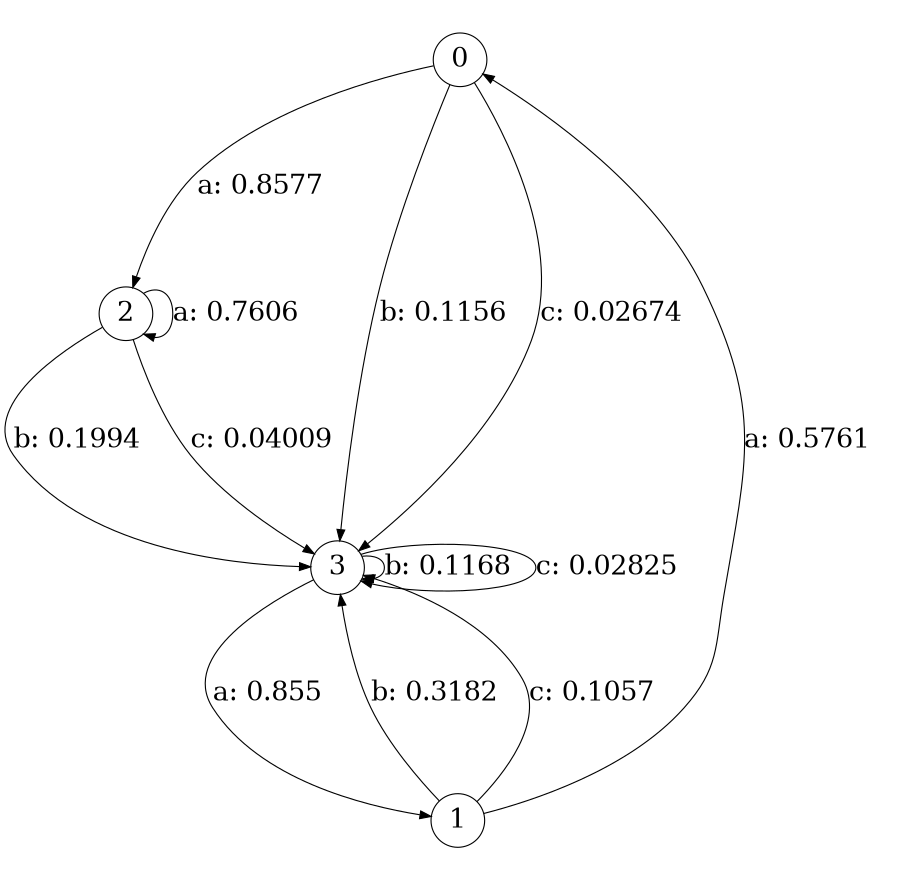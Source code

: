digraph "d6-400nw-t0-cen-SML" {
size = "6,8.5";
ratio = "fill";
node [shape = circle];
node [fontsize = 24];
edge [fontsize = 24];
0 -> 2 [label = "a: 0.8577   "];
0 -> 3 [label = "b: 0.1156   "];
0 -> 3 [label = "c: 0.02674  "];
1 -> 0 [label = "a: 0.5761   "];
1 -> 3 [label = "b: 0.3182   "];
1 -> 3 [label = "c: 0.1057   "];
2 -> 2 [label = "a: 0.7606   "];
2 -> 3 [label = "b: 0.1994   "];
2 -> 3 [label = "c: 0.04009  "];
3 -> 1 [label = "a: 0.855    "];
3 -> 3 [label = "b: 0.1168   "];
3 -> 3 [label = "c: 0.02825  "];
}